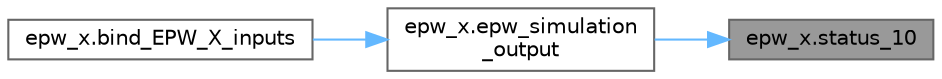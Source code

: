 digraph "epw_x.status_10"
{
 // LATEX_PDF_SIZE
  bgcolor="transparent";
  edge [fontname=Helvetica,fontsize=10,labelfontname=Helvetica,labelfontsize=10];
  node [fontname=Helvetica,fontsize=10,shape=box,height=0.2,width=0.4];
  rankdir="RL";
  Node1 [label="epw_x.status_10",height=0.2,width=0.4,color="gray40", fillcolor="grey60", style="filled", fontcolor="black",tooltip="('CREATING EPW OUTPUTS')"];
  Node1 -> Node2 [dir="back",color="steelblue1",style="solid"];
  Node2 [label="epw_x.epw_simulation\l_output",height=0.2,width=0.4,color="grey40", fillcolor="white", style="filled",URL="$d1/d82/namespaceepw__x.html#afe26bd37651a3483dbe59aa763814d94",tooltip=" "];
  Node2 -> Node3 [dir="back",color="steelblue1",style="solid"];
  Node3 [label="epw_x.bind_EPW_X_inputs",height=0.2,width=0.4,color="grey40", fillcolor="white", style="filled",URL="$d1/d82/namespaceepw__x.html#aa525d5c1ef7d143ec8a4343ceaa04503",tooltip="binds EPW inputs to outputs"];
}
